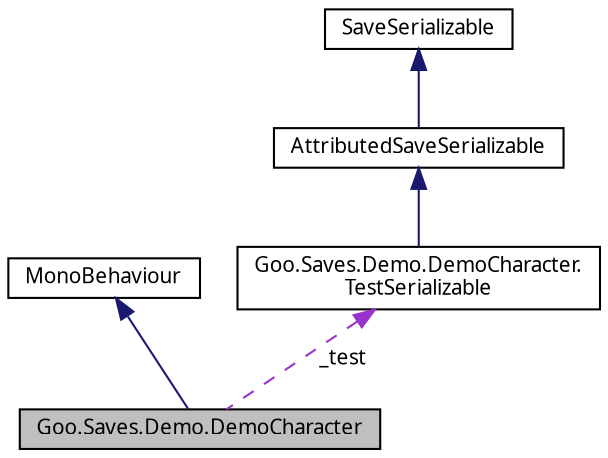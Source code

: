 digraph "Goo.Saves.Demo.DemoCharacter"
{
 // LATEX_PDF_SIZE
  edge [fontname="Calibrii",fontsize="10",labelfontname="Calibrii",labelfontsize="10"];
  node [fontname="Calibrii",fontsize="10",shape=record];
  Node1 [label="Goo.Saves.Demo.DemoCharacter",height=0.2,width=0.4,color="black", fillcolor="grey75", style="filled", fontcolor="black",tooltip=" "];
  Node2 -> Node1 [dir="back",color="midnightblue",fontsize="10",style="solid",fontname="Calibrii"];
  Node2 [label="MonoBehaviour",height=0.2,width=0.4,color="black", fillcolor="white", style="filled",tooltip=" "];
  Node3 -> Node1 [dir="back",color="darkorchid3",fontsize="10",style="dashed",label=" _test" ,fontname="Calibrii"];
  Node3 [label="Goo.Saves.Demo.DemoCharacter.\lTestSerializable",height=0.2,width=0.4,color="black", fillcolor="white", style="filled",URL="$d1/dc0/classGoo_1_1Saves_1_1Demo_1_1DemoCharacter_1_1TestSerializable.html",tooltip=" "];
  Node4 -> Node3 [dir="back",color="midnightblue",fontsize="10",style="solid",fontname="Calibrii"];
  Node4 [label="AttributedSaveSerializable",height=0.2,width=0.4,color="black", fillcolor="white", style="filled",URL="$d2/d09/classGoo_1_1Saves_1_1AttributedSaveSerializable.html",tooltip=" "];
  Node5 -> Node4 [dir="back",color="midnightblue",fontsize="10",style="solid",fontname="Calibrii"];
  Node5 [label="SaveSerializable",height=0.2,width=0.4,color="black", fillcolor="white", style="filled",URL="$df/d34/classGoo_1_1Saves_1_1SaveSerializable.html",tooltip=" "];
}
